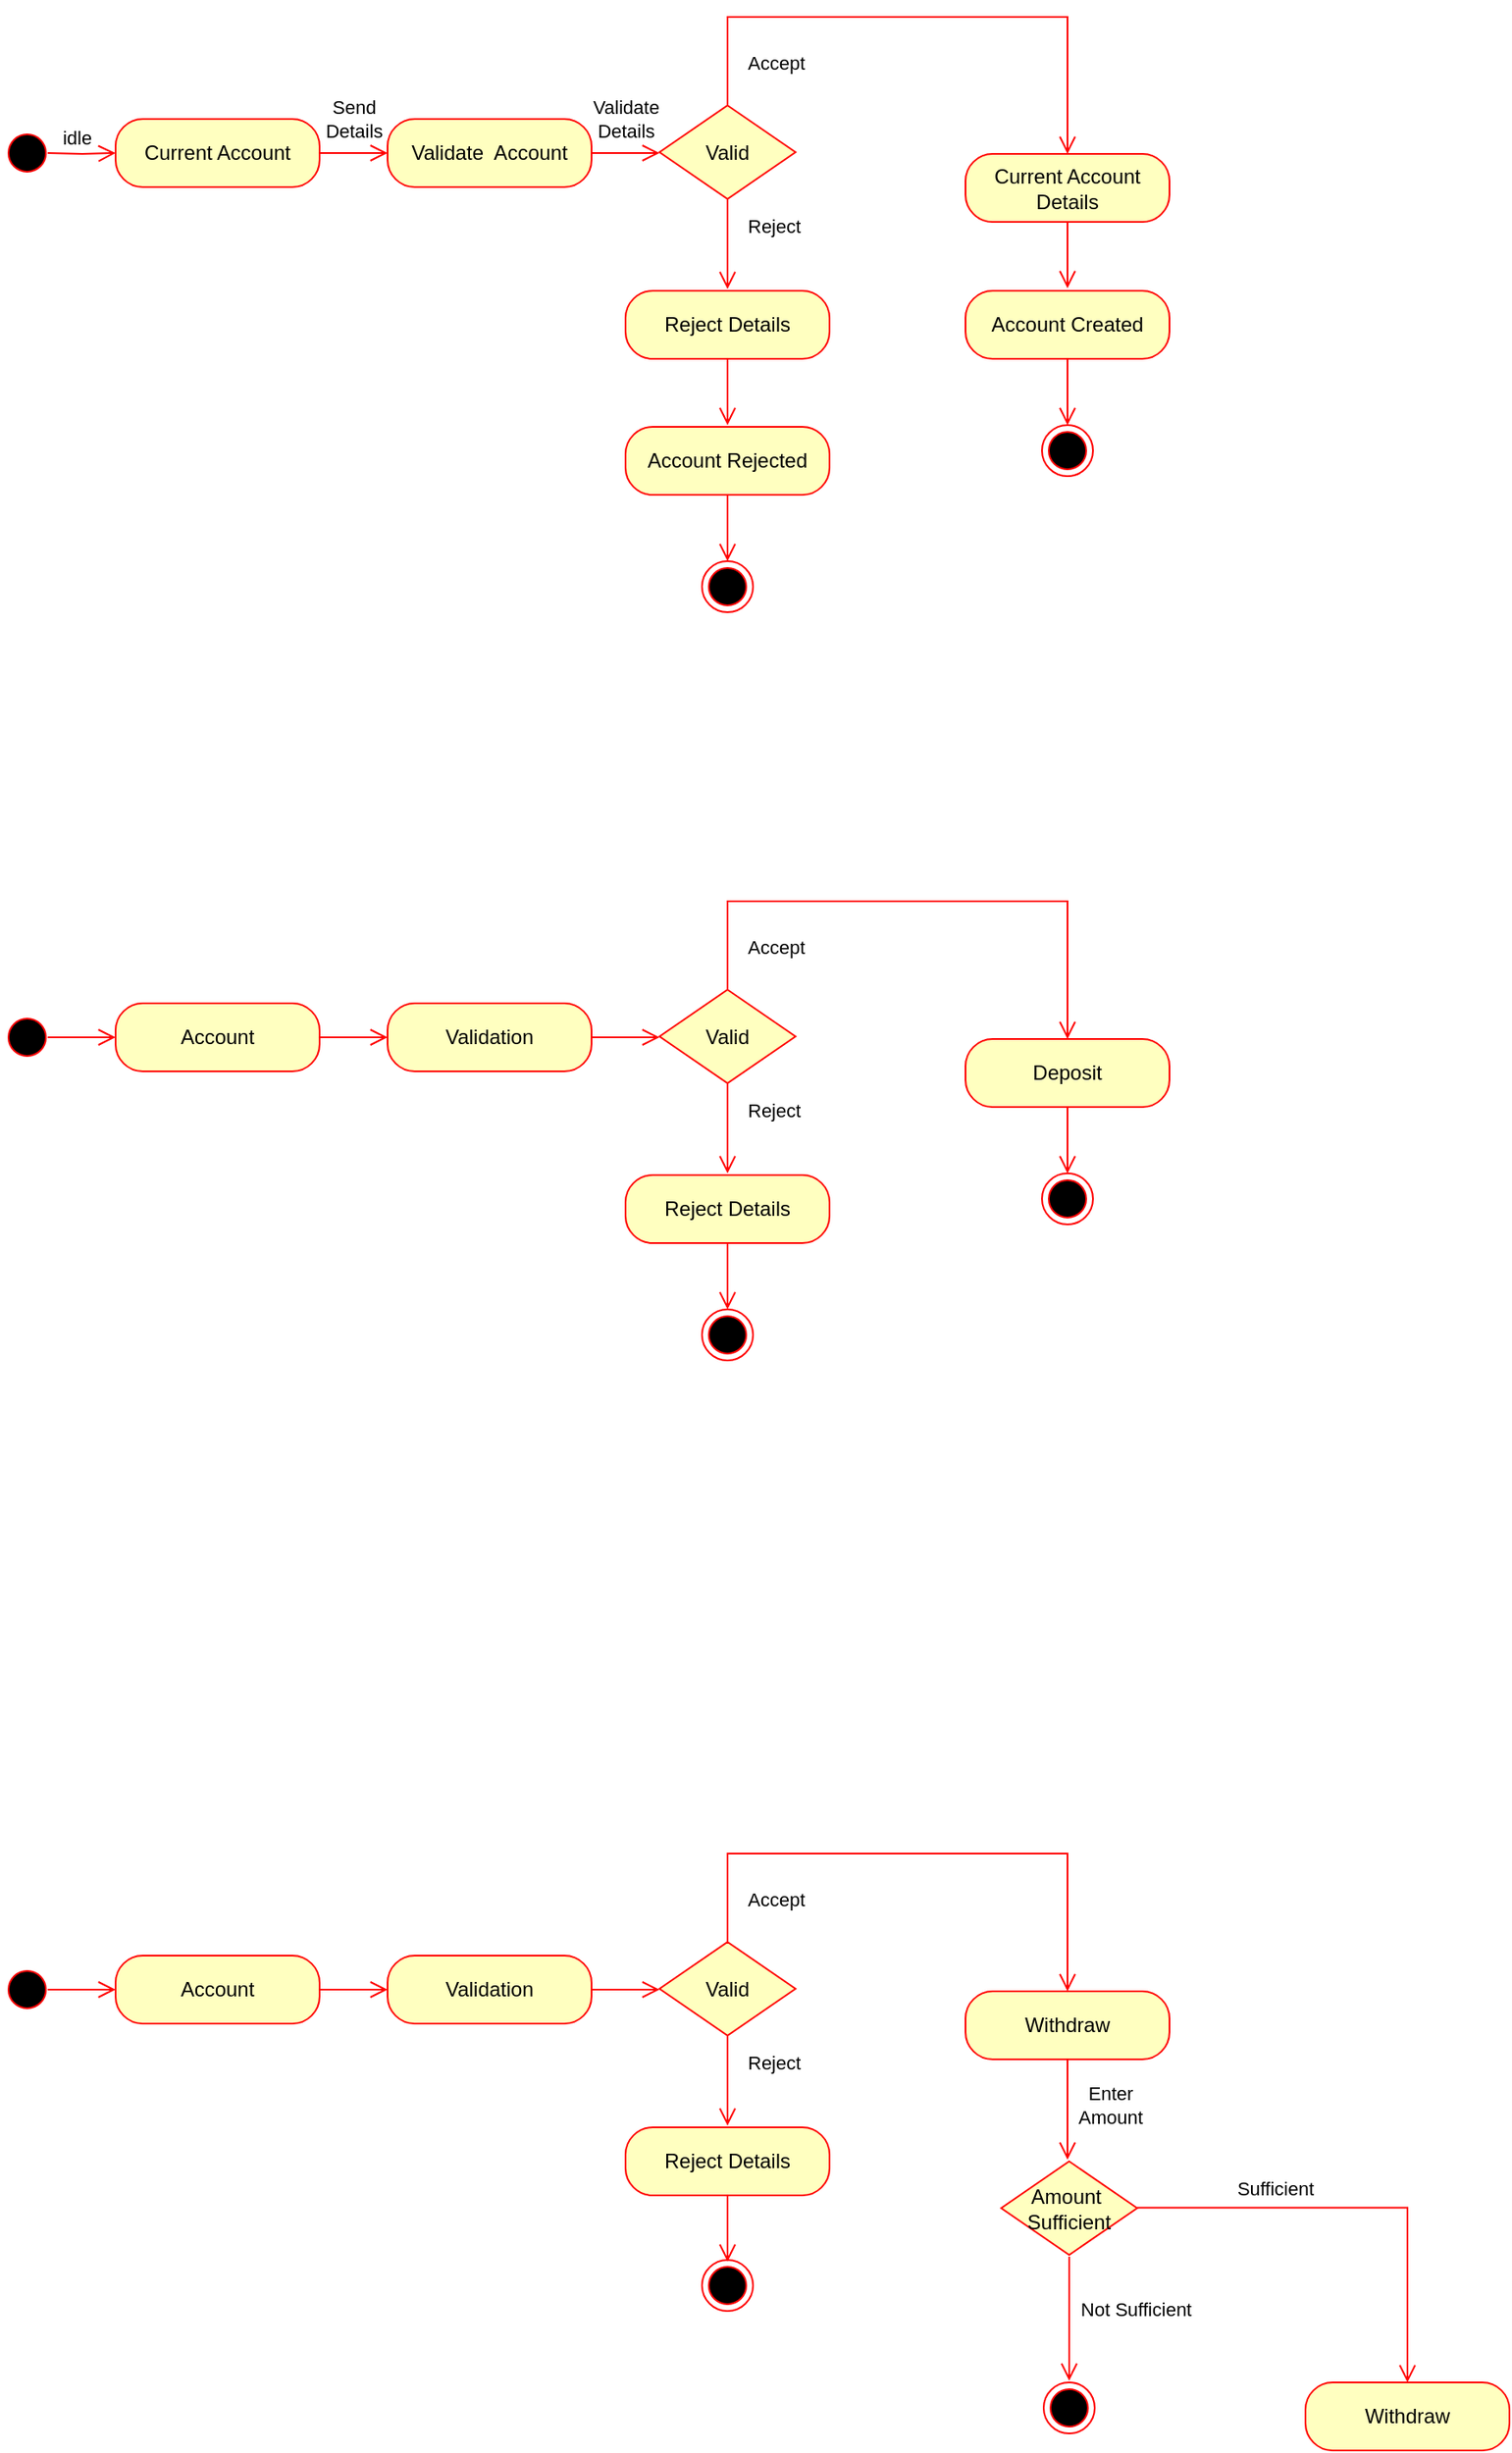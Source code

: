 <mxfile version="21.6.5" type="google">
  <diagram name="Page-1" id="WlVGrAO1MrSw596TCTu8">
    <mxGraphModel grid="1" page="1" gridSize="10" guides="1" tooltips="1" connect="1" arrows="1" fold="1" pageScale="1" pageWidth="850" pageHeight="1100" math="0" shadow="0">
      <root>
        <mxCell id="0" />
        <mxCell id="1" parent="0" />
        <mxCell id="f_DUezeZ9Hj34BGr3cMz-13" value="" style="ellipse;html=1;shape=startState;fillColor=#000000;strokeColor=#ff0000;" vertex="1" parent="1">
          <mxGeometry x="53" y="185" width="30" height="30" as="geometry" />
        </mxCell>
        <mxCell id="f_DUezeZ9Hj34BGr3cMz-14" value="" style="edgeStyle=orthogonalEdgeStyle;html=1;verticalAlign=bottom;endArrow=open;endSize=8;strokeColor=#ff0000;rounded=0;entryX=0;entryY=0.5;entryDx=0;entryDy=0;entryPerimeter=0;" edge="1" parent="1" target="f_DUezeZ9Hj34BGr3cMz-15">
          <mxGeometry relative="1" as="geometry">
            <mxPoint x="117" y="200" as="targetPoint" />
            <mxPoint x="80" y="200" as="sourcePoint" />
          </mxGeometry>
        </mxCell>
        <mxCell id="f_DUezeZ9Hj34BGr3cMz-47" value="idle" style="edgeLabel;html=1;align=center;verticalAlign=middle;resizable=0;points=[];" connectable="0" vertex="1" parent="f_DUezeZ9Hj34BGr3cMz-14">
          <mxGeometry x="-0.172" y="1" relative="1" as="geometry">
            <mxPoint y="-9" as="offset" />
          </mxGeometry>
        </mxCell>
        <mxCell id="f_DUezeZ9Hj34BGr3cMz-15" value="Current Account" style="rounded=1;whiteSpace=wrap;html=1;arcSize=40;fontColor=#000000;fillColor=#ffffc0;strokeColor=#ff0000;" vertex="1" parent="1">
          <mxGeometry x="120" y="180" width="120" height="40" as="geometry" />
        </mxCell>
        <mxCell id="f_DUezeZ9Hj34BGr3cMz-16" value="" style="edgeStyle=orthogonalEdgeStyle;html=1;verticalAlign=bottom;endArrow=open;endSize=8;strokeColor=#ff0000;rounded=0;" edge="1" parent="1">
          <mxGeometry relative="1" as="geometry">
            <mxPoint x="280" y="200" as="targetPoint" />
            <mxPoint x="240" y="200" as="sourcePoint" />
            <Array as="points">
              <mxPoint x="240" y="200" />
              <mxPoint x="240" y="200" />
            </Array>
          </mxGeometry>
        </mxCell>
        <mxCell id="f_DUezeZ9Hj34BGr3cMz-48" value="Send &lt;br&gt;Details" style="edgeLabel;html=1;align=center;verticalAlign=middle;resizable=0;points=[];" connectable="0" vertex="1" parent="f_DUezeZ9Hj34BGr3cMz-16">
          <mxGeometry x="-0.01" relative="1" as="geometry">
            <mxPoint y="-20" as="offset" />
          </mxGeometry>
        </mxCell>
        <mxCell id="f_DUezeZ9Hj34BGr3cMz-17" value="Validate&amp;nbsp; Account" style="rounded=1;whiteSpace=wrap;html=1;arcSize=40;fontColor=#000000;fillColor=#ffffc0;strokeColor=#ff0000;" vertex="1" parent="1">
          <mxGeometry x="280" y="180" width="120" height="40" as="geometry" />
        </mxCell>
        <mxCell id="f_DUezeZ9Hj34BGr3cMz-18" value="" style="edgeStyle=orthogonalEdgeStyle;html=1;verticalAlign=bottom;endArrow=open;endSize=8;strokeColor=#ff0000;rounded=0;" edge="1" parent="1" source="f_DUezeZ9Hj34BGr3cMz-17">
          <mxGeometry relative="1" as="geometry">
            <mxPoint x="440" y="200" as="targetPoint" />
          </mxGeometry>
        </mxCell>
        <mxCell id="f_DUezeZ9Hj34BGr3cMz-49" value="Validate&lt;br&gt;Details" style="edgeLabel;html=1;align=center;verticalAlign=middle;resizable=0;points=[];" connectable="0" vertex="1" parent="f_DUezeZ9Hj34BGr3cMz-18">
          <mxGeometry x="-0.171" y="-1" relative="1" as="geometry">
            <mxPoint x="3" y="-21" as="offset" />
          </mxGeometry>
        </mxCell>
        <mxCell id="f_DUezeZ9Hj34BGr3cMz-19" value="Reject Details" style="rounded=1;whiteSpace=wrap;html=1;arcSize=40;fontColor=#000000;fillColor=#ffffc0;strokeColor=#ff0000;" vertex="1" parent="1">
          <mxGeometry x="420" y="281" width="120" height="40" as="geometry" />
        </mxCell>
        <mxCell id="f_DUezeZ9Hj34BGr3cMz-20" value="" style="edgeStyle=orthogonalEdgeStyle;html=1;verticalAlign=bottom;endArrow=open;endSize=8;strokeColor=#ff0000;rounded=0;" edge="1" parent="1" source="f_DUezeZ9Hj34BGr3cMz-19">
          <mxGeometry relative="1" as="geometry">
            <mxPoint x="480" y="360" as="targetPoint" />
            <Array as="points">
              <mxPoint x="480" y="350" />
              <mxPoint x="480" y="350" />
            </Array>
          </mxGeometry>
        </mxCell>
        <mxCell id="f_DUezeZ9Hj34BGr3cMz-21" value="Valid" style="rhombus;whiteSpace=wrap;html=1;fontColor=#000000;fillColor=#ffffc0;strokeColor=#ff0000;" vertex="1" parent="1">
          <mxGeometry x="440" y="172" width="80" height="55" as="geometry" />
        </mxCell>
        <mxCell id="f_DUezeZ9Hj34BGr3cMz-22" value="Accept" style="edgeStyle=orthogonalEdgeStyle;html=1;align=left;verticalAlign=bottom;endArrow=open;endSize=8;strokeColor=#ff0000;rounded=0;exitX=0.5;exitY=0;exitDx=0;exitDy=0;entryX=0.5;entryY=0;entryDx=0;entryDy=0;" edge="1" parent="1" source="f_DUezeZ9Hj34BGr3cMz-21" target="f_DUezeZ9Hj34BGr3cMz-29">
          <mxGeometry x="-0.905" y="-10" relative="1" as="geometry">
            <mxPoint x="640" y="160" as="targetPoint" />
            <Array as="points">
              <mxPoint x="480" y="120" />
              <mxPoint x="680" y="120" />
              <mxPoint x="680" y="201" />
            </Array>
            <mxPoint as="offset" />
          </mxGeometry>
        </mxCell>
        <mxCell id="f_DUezeZ9Hj34BGr3cMz-23" value="Reject" style="edgeStyle=orthogonalEdgeStyle;html=1;align=left;verticalAlign=top;endArrow=open;endSize=8;strokeColor=#ff0000;rounded=0;" edge="1" parent="1" source="f_DUezeZ9Hj34BGr3cMz-21">
          <mxGeometry x="-0.888" y="10" relative="1" as="geometry">
            <mxPoint x="480" y="280" as="targetPoint" />
            <mxPoint as="offset" />
          </mxGeometry>
        </mxCell>
        <mxCell id="f_DUezeZ9Hj34BGr3cMz-25" value="Account Rejected" style="rounded=1;whiteSpace=wrap;html=1;arcSize=40;fontColor=#000000;fillColor=#ffffc0;strokeColor=#ff0000;" vertex="1" parent="1">
          <mxGeometry x="420" y="361" width="120" height="40" as="geometry" />
        </mxCell>
        <mxCell id="f_DUezeZ9Hj34BGr3cMz-27" value="" style="edgeStyle=orthogonalEdgeStyle;html=1;verticalAlign=bottom;endArrow=open;endSize=8;strokeColor=#ff0000;rounded=0;" edge="1" parent="1">
          <mxGeometry relative="1" as="geometry">
            <mxPoint x="480" y="440" as="targetPoint" />
            <mxPoint x="480" y="401" as="sourcePoint" />
            <Array as="points">
              <mxPoint x="480" y="430" />
              <mxPoint x="480" y="430" />
            </Array>
          </mxGeometry>
        </mxCell>
        <mxCell id="f_DUezeZ9Hj34BGr3cMz-28" value="" style="ellipse;html=1;shape=endState;fillColor=#000000;strokeColor=#ff0000;" vertex="1" parent="1">
          <mxGeometry x="465" y="440" width="30" height="30" as="geometry" />
        </mxCell>
        <mxCell id="f_DUezeZ9Hj34BGr3cMz-29" value="Current Account Details" style="rounded=1;whiteSpace=wrap;html=1;arcSize=40;fontColor=#000000;fillColor=#ffffc0;strokeColor=#ff0000;" vertex="1" parent="1">
          <mxGeometry x="620" y="200.5" width="120" height="40" as="geometry" />
        </mxCell>
        <mxCell id="f_DUezeZ9Hj34BGr3cMz-30" value="" style="edgeStyle=orthogonalEdgeStyle;html=1;verticalAlign=bottom;endArrow=open;endSize=8;strokeColor=#ff0000;rounded=0;" edge="1" parent="1" source="f_DUezeZ9Hj34BGr3cMz-29">
          <mxGeometry relative="1" as="geometry">
            <mxPoint x="680" y="279.5" as="targetPoint" />
            <Array as="points">
              <mxPoint x="680" y="269.5" />
              <mxPoint x="680" y="269.5" />
            </Array>
          </mxGeometry>
        </mxCell>
        <mxCell id="f_DUezeZ9Hj34BGr3cMz-31" value="Account Created" style="rounded=1;whiteSpace=wrap;html=1;arcSize=40;fontColor=#000000;fillColor=#ffffc0;strokeColor=#ff0000;" vertex="1" parent="1">
          <mxGeometry x="620" y="281" width="120" height="40" as="geometry" />
        </mxCell>
        <mxCell id="f_DUezeZ9Hj34BGr3cMz-32" value="" style="edgeStyle=orthogonalEdgeStyle;html=1;verticalAlign=bottom;endArrow=open;endSize=8;strokeColor=#ff0000;rounded=0;" edge="1" parent="1">
          <mxGeometry relative="1" as="geometry">
            <mxPoint x="680" y="360" as="targetPoint" />
            <mxPoint x="680" y="321" as="sourcePoint" />
            <Array as="points">
              <mxPoint x="680" y="350" />
              <mxPoint x="680" y="350" />
            </Array>
          </mxGeometry>
        </mxCell>
        <mxCell id="f_DUezeZ9Hj34BGr3cMz-33" value="" style="ellipse;html=1;shape=endState;fillColor=#000000;strokeColor=#ff0000;" vertex="1" parent="1">
          <mxGeometry x="665" y="360" width="30" height="30" as="geometry" />
        </mxCell>
        <mxCell id="f_DUezeZ9Hj34BGr3cMz-34" value="" style="ellipse;html=1;shape=startState;fillColor=#000000;strokeColor=#ff0000;" vertex="1" parent="1">
          <mxGeometry x="53" y="705" width="30" height="30" as="geometry" />
        </mxCell>
        <mxCell id="f_DUezeZ9Hj34BGr3cMz-35" value="" style="edgeStyle=orthogonalEdgeStyle;html=1;verticalAlign=bottom;endArrow=open;endSize=8;strokeColor=#ff0000;rounded=0;entryX=0;entryY=0.5;entryDx=0;entryDy=0;entryPerimeter=0;" edge="1" parent="1">
          <mxGeometry relative="1" as="geometry">
            <mxPoint x="120" y="720" as="targetPoint" />
            <mxPoint x="80" y="720" as="sourcePoint" />
          </mxGeometry>
        </mxCell>
        <mxCell id="f_DUezeZ9Hj34BGr3cMz-36" value="Account" style="rounded=1;whiteSpace=wrap;html=1;arcSize=40;fontColor=#000000;fillColor=#ffffc0;strokeColor=#ff0000;" vertex="1" parent="1">
          <mxGeometry x="120" y="700" width="120" height="40" as="geometry" />
        </mxCell>
        <mxCell id="f_DUezeZ9Hj34BGr3cMz-37" value="" style="edgeStyle=orthogonalEdgeStyle;html=1;verticalAlign=bottom;endArrow=open;endSize=8;strokeColor=#ff0000;rounded=0;" edge="1" parent="1">
          <mxGeometry relative="1" as="geometry">
            <mxPoint x="280" y="720" as="targetPoint" />
            <mxPoint x="240" y="720" as="sourcePoint" />
            <Array as="points">
              <mxPoint x="240" y="720" />
              <mxPoint x="240" y="720" />
            </Array>
          </mxGeometry>
        </mxCell>
        <mxCell id="f_DUezeZ9Hj34BGr3cMz-38" value="Validation" style="rounded=1;whiteSpace=wrap;html=1;arcSize=40;fontColor=#000000;fillColor=#ffffc0;strokeColor=#ff0000;" vertex="1" parent="1">
          <mxGeometry x="280" y="700" width="120" height="40" as="geometry" />
        </mxCell>
        <mxCell id="f_DUezeZ9Hj34BGr3cMz-39" value="" style="edgeStyle=orthogonalEdgeStyle;html=1;verticalAlign=bottom;endArrow=open;endSize=8;strokeColor=#ff0000;rounded=0;" edge="1" parent="1">
          <mxGeometry relative="1" as="geometry">
            <mxPoint x="440" y="720" as="targetPoint" />
            <mxPoint x="400" y="720" as="sourcePoint" />
            <Array as="points">
              <mxPoint x="400" y="720" />
              <mxPoint x="400" y="720" />
            </Array>
          </mxGeometry>
        </mxCell>
        <mxCell id="f_DUezeZ9Hj34BGr3cMz-40" value="Valid" style="rhombus;whiteSpace=wrap;html=1;fontColor=#000000;fillColor=#ffffc0;strokeColor=#ff0000;" vertex="1" parent="1">
          <mxGeometry x="440" y="692" width="80" height="55" as="geometry" />
        </mxCell>
        <mxCell id="f_DUezeZ9Hj34BGr3cMz-41" value="Accept" style="edgeStyle=orthogonalEdgeStyle;html=1;align=left;verticalAlign=bottom;endArrow=open;endSize=8;strokeColor=#ff0000;rounded=0;exitX=0.5;exitY=0;exitDx=0;exitDy=0;entryX=0.5;entryY=0;entryDx=0;entryDy=0;" edge="1" parent="1" source="f_DUezeZ9Hj34BGr3cMz-40">
          <mxGeometry x="-0.905" y="-10" relative="1" as="geometry">
            <mxPoint x="680" y="721" as="targetPoint" />
            <Array as="points">
              <mxPoint x="480" y="640" />
              <mxPoint x="680" y="640" />
              <mxPoint x="680" y="721" />
            </Array>
            <mxPoint as="offset" />
          </mxGeometry>
        </mxCell>
        <mxCell id="f_DUezeZ9Hj34BGr3cMz-42" value="Reject" style="edgeStyle=orthogonalEdgeStyle;html=1;align=left;verticalAlign=top;endArrow=open;endSize=8;strokeColor=#ff0000;rounded=0;" edge="1" parent="1" source="f_DUezeZ9Hj34BGr3cMz-40">
          <mxGeometry x="-0.888" y="10" relative="1" as="geometry">
            <mxPoint x="480" y="800" as="targetPoint" />
            <mxPoint as="offset" />
          </mxGeometry>
        </mxCell>
        <mxCell id="f_DUezeZ9Hj34BGr3cMz-43" value="Reject Details" style="rounded=1;whiteSpace=wrap;html=1;arcSize=40;fontColor=#000000;fillColor=#ffffc0;strokeColor=#ff0000;" vertex="1" parent="1">
          <mxGeometry x="420" y="801" width="120" height="40" as="geometry" />
        </mxCell>
        <mxCell id="f_DUezeZ9Hj34BGr3cMz-44" value="" style="edgeStyle=orthogonalEdgeStyle;html=1;verticalAlign=bottom;endArrow=open;endSize=8;strokeColor=#ff0000;rounded=0;" edge="1" parent="1" source="f_DUezeZ9Hj34BGr3cMz-43">
          <mxGeometry relative="1" as="geometry">
            <mxPoint x="480" y="880" as="targetPoint" />
            <Array as="points">
              <mxPoint x="480" y="870" />
              <mxPoint x="480" y="870" />
            </Array>
          </mxGeometry>
        </mxCell>
        <mxCell id="f_DUezeZ9Hj34BGr3cMz-45" value="Deposit" style="rounded=1;whiteSpace=wrap;html=1;arcSize=40;fontColor=#000000;fillColor=#ffffc0;strokeColor=#ff0000;" vertex="1" parent="1">
          <mxGeometry x="620" y="721" width="120" height="40" as="geometry" />
        </mxCell>
        <mxCell id="f_DUezeZ9Hj34BGr3cMz-46" value="" style="edgeStyle=orthogonalEdgeStyle;html=1;verticalAlign=bottom;endArrow=open;endSize=8;strokeColor=#ff0000;rounded=0;" edge="1" parent="1" source="f_DUezeZ9Hj34BGr3cMz-45">
          <mxGeometry relative="1" as="geometry">
            <mxPoint x="680" y="800" as="targetPoint" />
            <Array as="points">
              <mxPoint x="680" y="790" />
              <mxPoint x="680" y="790" />
            </Array>
          </mxGeometry>
        </mxCell>
        <mxCell id="f_DUezeZ9Hj34BGr3cMz-50" value="" style="ellipse;html=1;shape=endState;fillColor=#000000;strokeColor=#ff0000;" vertex="1" parent="1">
          <mxGeometry x="465" y="880" width="30" height="30" as="geometry" />
        </mxCell>
        <mxCell id="f_DUezeZ9Hj34BGr3cMz-51" value="" style="ellipse;html=1;shape=endState;fillColor=#000000;strokeColor=#ff0000;" vertex="1" parent="1">
          <mxGeometry x="665" y="800" width="30" height="30" as="geometry" />
        </mxCell>
        <mxCell id="f_DUezeZ9Hj34BGr3cMz-52" value="" style="ellipse;html=1;shape=startState;fillColor=#000000;strokeColor=#ff0000;" vertex="1" parent="1">
          <mxGeometry x="53" y="1265" width="30" height="30" as="geometry" />
        </mxCell>
        <mxCell id="f_DUezeZ9Hj34BGr3cMz-53" value="" style="edgeStyle=orthogonalEdgeStyle;html=1;verticalAlign=bottom;endArrow=open;endSize=8;strokeColor=#ff0000;rounded=0;entryX=0;entryY=0.5;entryDx=0;entryDy=0;entryPerimeter=0;" edge="1" parent="1">
          <mxGeometry relative="1" as="geometry">
            <mxPoint x="120" y="1280" as="targetPoint" />
            <mxPoint x="80" y="1280" as="sourcePoint" />
          </mxGeometry>
        </mxCell>
        <mxCell id="f_DUezeZ9Hj34BGr3cMz-54" value="Account" style="rounded=1;whiteSpace=wrap;html=1;arcSize=40;fontColor=#000000;fillColor=#ffffc0;strokeColor=#ff0000;" vertex="1" parent="1">
          <mxGeometry x="120" y="1260" width="120" height="40" as="geometry" />
        </mxCell>
        <mxCell id="f_DUezeZ9Hj34BGr3cMz-55" value="" style="edgeStyle=orthogonalEdgeStyle;html=1;verticalAlign=bottom;endArrow=open;endSize=8;strokeColor=#ff0000;rounded=0;" edge="1" parent="1">
          <mxGeometry relative="1" as="geometry">
            <mxPoint x="280" y="1280" as="targetPoint" />
            <mxPoint x="240" y="1280" as="sourcePoint" />
            <Array as="points">
              <mxPoint x="240" y="1280" />
              <mxPoint x="240" y="1280" />
            </Array>
          </mxGeometry>
        </mxCell>
        <mxCell id="f_DUezeZ9Hj34BGr3cMz-56" value="Validation" style="rounded=1;whiteSpace=wrap;html=1;arcSize=40;fontColor=#000000;fillColor=#ffffc0;strokeColor=#ff0000;" vertex="1" parent="1">
          <mxGeometry x="280" y="1260" width="120" height="40" as="geometry" />
        </mxCell>
        <mxCell id="f_DUezeZ9Hj34BGr3cMz-57" value="" style="edgeStyle=orthogonalEdgeStyle;html=1;verticalAlign=bottom;endArrow=open;endSize=8;strokeColor=#ff0000;rounded=0;" edge="1" parent="1">
          <mxGeometry relative="1" as="geometry">
            <mxPoint x="440" y="1280" as="targetPoint" />
            <mxPoint x="400" y="1280" as="sourcePoint" />
            <Array as="points">
              <mxPoint x="400" y="1280" />
              <mxPoint x="400" y="1280" />
            </Array>
          </mxGeometry>
        </mxCell>
        <mxCell id="f_DUezeZ9Hj34BGr3cMz-58" value="Valid" style="rhombus;whiteSpace=wrap;html=1;fontColor=#000000;fillColor=#ffffc0;strokeColor=#ff0000;" vertex="1" parent="1">
          <mxGeometry x="440" y="1252" width="80" height="55" as="geometry" />
        </mxCell>
        <mxCell id="f_DUezeZ9Hj34BGr3cMz-59" value="Accept" style="edgeStyle=orthogonalEdgeStyle;html=1;align=left;verticalAlign=bottom;endArrow=open;endSize=8;strokeColor=#ff0000;rounded=0;exitX=0.5;exitY=0;exitDx=0;exitDy=0;entryX=0.5;entryY=0;entryDx=0;entryDy=0;" edge="1" parent="1" source="f_DUezeZ9Hj34BGr3cMz-58">
          <mxGeometry x="-0.905" y="-10" relative="1" as="geometry">
            <mxPoint x="680" y="1281" as="targetPoint" />
            <Array as="points">
              <mxPoint x="480" y="1200" />
              <mxPoint x="680" y="1200" />
              <mxPoint x="680" y="1281" />
            </Array>
            <mxPoint as="offset" />
          </mxGeometry>
        </mxCell>
        <mxCell id="f_DUezeZ9Hj34BGr3cMz-60" value="Reject" style="edgeStyle=orthogonalEdgeStyle;html=1;align=left;verticalAlign=top;endArrow=open;endSize=8;strokeColor=#ff0000;rounded=0;" edge="1" parent="1" source="f_DUezeZ9Hj34BGr3cMz-58">
          <mxGeometry x="-0.888" y="10" relative="1" as="geometry">
            <mxPoint x="480" y="1360" as="targetPoint" />
            <mxPoint as="offset" />
          </mxGeometry>
        </mxCell>
        <mxCell id="f_DUezeZ9Hj34BGr3cMz-61" value="Reject Details" style="rounded=1;whiteSpace=wrap;html=1;arcSize=40;fontColor=#000000;fillColor=#ffffc0;strokeColor=#ff0000;" vertex="1" parent="1">
          <mxGeometry x="420" y="1361" width="120" height="40" as="geometry" />
        </mxCell>
        <mxCell id="f_DUezeZ9Hj34BGr3cMz-62" value="" style="edgeStyle=orthogonalEdgeStyle;html=1;verticalAlign=bottom;endArrow=open;endSize=8;strokeColor=#ff0000;rounded=0;" edge="1" parent="1" source="f_DUezeZ9Hj34BGr3cMz-61">
          <mxGeometry relative="1" as="geometry">
            <mxPoint x="480" y="1440" as="targetPoint" />
            <Array as="points">
              <mxPoint x="480" y="1430" />
              <mxPoint x="480" y="1430" />
            </Array>
          </mxGeometry>
        </mxCell>
        <mxCell id="f_DUezeZ9Hj34BGr3cMz-63" value="Withdraw" style="rounded=1;whiteSpace=wrap;html=1;arcSize=40;fontColor=#000000;fillColor=#ffffc0;strokeColor=#ff0000;" vertex="1" parent="1">
          <mxGeometry x="620" y="1281" width="120" height="40" as="geometry" />
        </mxCell>
        <mxCell id="f_DUezeZ9Hj34BGr3cMz-64" value="" style="edgeStyle=orthogonalEdgeStyle;html=1;verticalAlign=bottom;endArrow=open;endSize=8;strokeColor=#ff0000;rounded=0;" edge="1" parent="1" source="f_DUezeZ9Hj34BGr3cMz-63">
          <mxGeometry relative="1" as="geometry">
            <mxPoint x="680" y="1380" as="targetPoint" />
            <Array as="points">
              <mxPoint x="680" y="1350" />
              <mxPoint x="680" y="1350" />
            </Array>
          </mxGeometry>
        </mxCell>
        <mxCell id="f_DUezeZ9Hj34BGr3cMz-67" value="Enter &lt;br&gt;Amount" style="edgeLabel;html=1;align=center;verticalAlign=middle;resizable=0;points=[];" connectable="0" vertex="1" parent="f_DUezeZ9Hj34BGr3cMz-64">
          <mxGeometry x="-0.313" relative="1" as="geometry">
            <mxPoint x="25" y="6" as="offset" />
          </mxGeometry>
        </mxCell>
        <mxCell id="f_DUezeZ9Hj34BGr3cMz-65" value="" style="ellipse;html=1;shape=endState;fillColor=#000000;strokeColor=#ff0000;" vertex="1" parent="1">
          <mxGeometry x="465" y="1439" width="30" height="30" as="geometry" />
        </mxCell>
        <mxCell id="f_DUezeZ9Hj34BGr3cMz-68" value="Amount&amp;nbsp;&lt;br&gt;Sufficient" style="rhombus;whiteSpace=wrap;html=1;fontColor=#000000;fillColor=#ffffc0;strokeColor=#ff0000;" vertex="1" parent="1">
          <mxGeometry x="641" y="1381" width="80" height="55" as="geometry" />
        </mxCell>
        <mxCell id="f_DUezeZ9Hj34BGr3cMz-73" value="" style="edgeStyle=orthogonalEdgeStyle;html=1;verticalAlign=bottom;endArrow=open;endSize=8;strokeColor=#ff0000;rounded=0;exitX=1;exitY=0.5;exitDx=0;exitDy=0;entryX=0.5;entryY=0;entryDx=0;entryDy=0;" edge="1" parent="1" target="f_DUezeZ9Hj34BGr3cMz-77">
          <mxGeometry relative="1" as="geometry">
            <mxPoint x="800" y="1499.75" as="targetPoint" />
            <Array as="points">
              <mxPoint x="880" y="1408" />
            </Array>
            <mxPoint x="721" y="1408.25" as="sourcePoint" />
          </mxGeometry>
        </mxCell>
        <mxCell id="f_DUezeZ9Hj34BGr3cMz-74" value="Sufficient" style="edgeLabel;html=1;align=center;verticalAlign=middle;resizable=0;points=[];" connectable="0" vertex="1" parent="f_DUezeZ9Hj34BGr3cMz-73">
          <mxGeometry x="-0.313" relative="1" as="geometry">
            <mxPoint x="-9" y="-12" as="offset" />
          </mxGeometry>
        </mxCell>
        <mxCell id="f_DUezeZ9Hj34BGr3cMz-75" value="" style="edgeStyle=orthogonalEdgeStyle;html=1;verticalAlign=bottom;endArrow=open;endSize=8;strokeColor=#ff0000;rounded=0;" edge="1" parent="1">
          <mxGeometry relative="1" as="geometry">
            <mxPoint x="681" y="1510" as="targetPoint" />
            <Array as="points">
              <mxPoint x="681" y="1466" />
              <mxPoint x="681" y="1466" />
            </Array>
            <mxPoint x="681" y="1437" as="sourcePoint" />
          </mxGeometry>
        </mxCell>
        <mxCell id="f_DUezeZ9Hj34BGr3cMz-76" value="Not Sufficient" style="edgeLabel;html=1;align=center;verticalAlign=middle;resizable=0;points=[];" connectable="0" vertex="1" parent="f_DUezeZ9Hj34BGr3cMz-75">
          <mxGeometry x="-0.313" relative="1" as="geometry">
            <mxPoint x="39" y="6" as="offset" />
          </mxGeometry>
        </mxCell>
        <mxCell id="f_DUezeZ9Hj34BGr3cMz-77" value="Withdraw" style="rounded=1;whiteSpace=wrap;html=1;arcSize=40;fontColor=#000000;fillColor=#ffffc0;strokeColor=#ff0000;" vertex="1" parent="1">
          <mxGeometry x="820" y="1511" width="120" height="40" as="geometry" />
        </mxCell>
        <mxCell id="f_DUezeZ9Hj34BGr3cMz-78" value="" style="ellipse;html=1;shape=endState;fillColor=#000000;strokeColor=#ff0000;" vertex="1" parent="1">
          <mxGeometry x="666" y="1511" width="30" height="30" as="geometry" />
        </mxCell>
      </root>
    </mxGraphModel>
  </diagram>
</mxfile>
